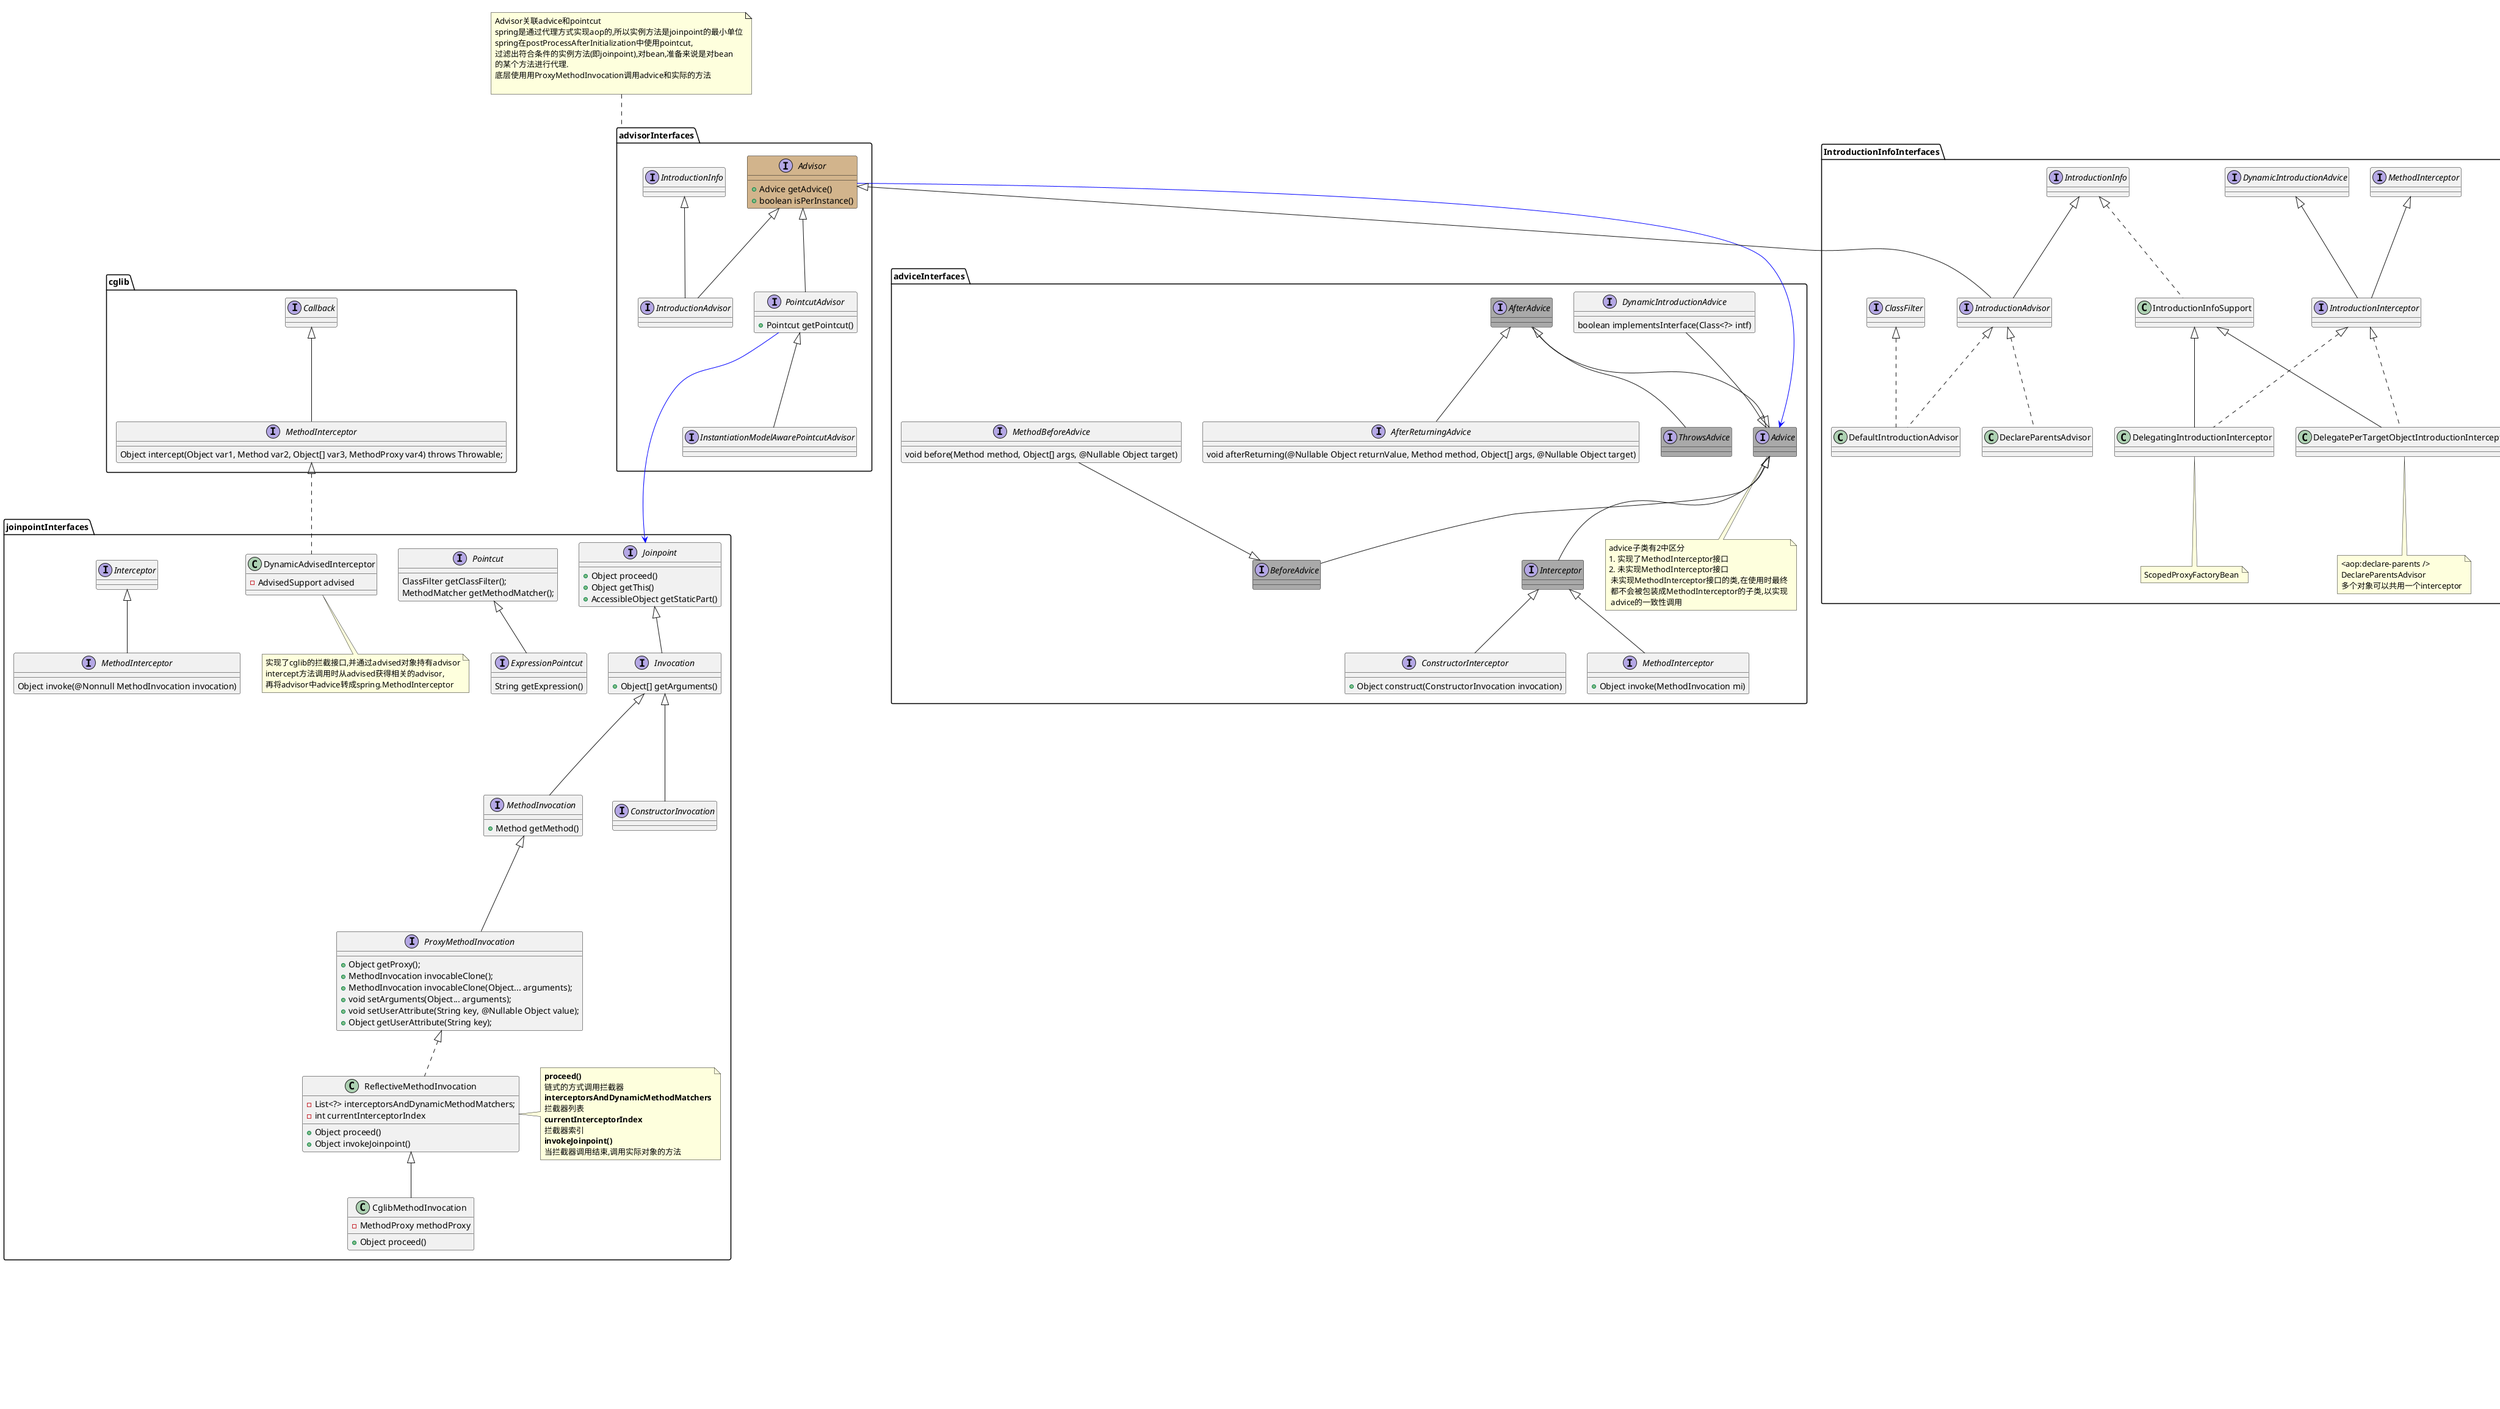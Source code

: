 @startuml
'https://plantuml.com/class-diagram

'DarkGrey 标记接口

namespace cglib {
    interface MethodInterceptor extends Callback {
        Object intercept(Object var1, Method var2, Object[] var3, MethodProxy var4) throws Throwable;
    }
}

interface Ordered {
	int HIGHEST_PRECEDENCE = Integer.MIN_VALUE;
	int LOWEST_PRECEDENCE = Integer.MAX_VALUE;
	+ int getOrder()
}

'joinpoint
namespace joinpointInterfaces {

    interface Joinpoint{
        + Object proceed()
        + Object getThis()
        + AccessibleObject getStaticPart()
    }
    interface Invocation extends Joinpoint{
        + Object[] getArguments()
    }
    interface MethodInvocation extends Invocation{
        + Method getMethod()
    }
    interface ProxyMethodInvocation extends MethodInvocation{
        + Object getProxy();
        + MethodInvocation invocableClone();
        + MethodInvocation invocableClone(Object... arguments);
        + void setArguments(Object... arguments);
        + void setUserAttribute(String key, @Nullable Object value);
        + Object getUserAttribute(String key);
    }



    interface ConstructorInvocation extends Invocation

    interface Pointcut{
        ClassFilter getClassFilter();
        MethodMatcher getMethodMatcher();
    }
    interface ExpressionPointcut extends Pointcut{
        String getExpression()
    }




    class DynamicAdvisedInterceptor implements cglib.MethodInterceptor{
        - AdvisedSupport advised
    }
    note bottom of  DynamicAdvisedInterceptor
    实现了cglib的拦截接口,并通过advised对象持有advisor
    intercept方法调用时从advised获得相关的advisor,
    再将advisor中advice转成spring.MethodInterceptor
    end note


    class ReflectiveMethodInvocation implements ProxyMethodInvocation{
        - List<?> interceptorsAndDynamicMethodMatchers;
        - int currentInterceptorIndex
        + Object proceed()
        + Object invokeJoinpoint()
    }
    note right of ReflectiveMethodInvocation
    **proceed()**
    链式的方式调用拦截器
    **interceptorsAndDynamicMethodMatchers**
    拦截器列表
    **currentInterceptorIndex**
    拦截器索引
    **invokeJoinpoint()**
    当拦截器调用结束,调用实际对象的方法
    end note

    class CglibMethodInvocation extends ReflectiveMethodInvocation{
        - MethodProxy methodProxy
        + Object proceed()
    }

    interface MethodInterceptor extends Interceptor{
        Object invoke(@Nonnull MethodInvocation invocation)
    }
}


'Advice
namespace adviceInterfaces {


    interface Advice #DarkGrey
    note bottom of Advice
    advice子类有2中区分
    #实现了MethodInterceptor接口
    #未实现MethodInterceptor接口
     未实现MethodInterceptor接口的类,在使用时最终
     都不会被包装成MethodInterceptor的子类,以实现
     advice的一致性调用
    end note

    interface AfterAdvice #DarkGrey
    AfterAdvice --|> Advice
    interface DynamicIntroductionAdvice{
        boolean implementsInterface(Class<?> intf)
    }
    DynamicIntroductionAdvice --|> Advice

    interface AfterReturningAdvice extends AfterAdvice{
        void afterReturning(@Nullable Object returnValue, Method method, Object[] args, @Nullable Object target)
    }
    interface ThrowsAdvice #DarkGrey extends AfterAdvice
    interface BeforeAdvice #DarkGrey extends Advice {
    }
    interface MethodBeforeAdvice  {
        void before(Method method, Object[] args, @Nullable Object target)
    }
    MethodBeforeAdvice --|> BeforeAdvice


    'Interceptor
    interface Interceptor #DarkGrey extends Advice
    interface ConstructorInterceptor extends Interceptor{
        + Object construct(ConstructorInvocation invocation)
    }
    interface MethodInterceptor extends Interceptor{
        + Object invoke(MethodInvocation mi)
    }


}





'Advisor
namespace advisorInterfaces {
    interface Advisor #tan {
        + Advice getAdvice()
        + boolean isPerInstance()
    }

    interface PointcutAdvisor extends Advisor{
        + Pointcut getPointcut()
    }

    interface InstantiationModelAwarePointcutAdvisor extends PointcutAdvisor{
    }
    interface IntroductionAdvisor extends Advisor, IntroductionInfo
}
note top of advisorInterfaces
Advisor关联advice和pointcut
spring是通过代理方式实现aop的,所以实例方法是joinpoint的最小单位
spring在postProcessAfterInitialization中使用pointcut,
过滤出符合条件的实例方法(即joinpoint),对bean,准备来说是对bean
的某个方法进行代理.
底层使用用ProxyMethodInvocation调用advice和实际的方法

end note

advisorInterfaces.Advisor -[#blue]--> adviceInterfaces.Advice
advisorInterfaces.PointcutAdvisor -[#blue]--> joinpointInterfaces.Joinpoint



class ProxyProcessorSupport extends ProxyConfig implements  BeanClassLoaderAware, AopInfrastructureBean {
     + int getOrder()
}



'IntroductionInfos
namespace IntroductionInfoInterfaces{
    interface IntroductionInfo

    interface IntroductionAdvisor extends advisorInterfaces.Advisor, IntroductionInfo

    interface IntroductionInterceptor extends MethodInterceptor, DynamicIntroductionAdvice

    class IntroductionInfoSupport implements IntroductionInfo
    class DefaultIntroductionAdvisor implements IntroductionAdvisor, ClassFilter
    class DelegatingIntroductionInterceptor extends IntroductionInfoSupport implements IntroductionInterceptor
    note bottom of DelegatingIntroductionInterceptor
    ScopedProxyFactoryBean
    end note
    class DeclareParentsAdvisor implements IntroductionAdvisor
    class DelegatePerTargetObjectIntroductionInterceptor extends IntroductionInfoSupport implements IntroductionInterceptor
    note bottom of DelegatePerTargetObjectIntroductionInterceptor
    <aop:declare-parents />
    DeclareParentsAdvisor
    多个对象可以共用一个interceptor
    end note
}



' beanPostProcessor
package beanPostProcessor{
    abstract class AbstractAutoProxyCreator #tan extends .ProxyProcessorSupport implements SmartInstantiationAwareBeanPostProcessor{
        - Map<Object, Class<?>> proxyTypes
        - Map<Object, Boolean> advisedBeans
        + Object getEarlyBeanReference(Object bean, String beanName)
        + Object postProcessAfterInitialization(@Nullable Object bean, String beanName)
    }
    note right of AbstractAutoProxyCreator
    从beanFactory查找所有advisor类型的beanDefinition
    使用advisor的pointcut对bean进行匹配,符合则创建代理对象
    **advisedBeans**bean 是否需要被通知的缓存
    key:beanName
    value:是否需要进行代理
    ===
    **advisedBeans**
    key:beanName
    value:被代理类的class对象
    end note

    abstract class AbstractAdvisorAutoProxyCreator  extends AbstractAutoProxyCreator  {

    }


    class AspectJAwareAdvisorAutoProxyCreator extends AbstractAdvisorAutoProxyCreator
    class InfrastructureAdvisorAutoProxyCreator extends AbstractAdvisorAutoProxyCreator
    class AnnotationAwareAspectJAutoProxyCreator extends AspectJAwareAdvisorAutoProxyCreator


}
note top of beanPostProcessor
AopConfigUtils.APC_PRIORITY_LIST 保存了3个类的优先级,以索引顺序作为优先级,越大优先级越高
    APC_PRIORITY_LIST.add(InfrastructureAdvisorAutoProxyCreator.class);
    APC_PRIORITY_LIST.add(AspectJAwareAdvisorAutoProxyCreator.class);
    APC_PRIORITY_LIST.add(AnnotationAwareAspectJAutoProxyCreator.class);
注册时会判断是否已经存在该类型的beanPostProcessor,
如果存在继续判断优先级,如果比原来的高,则修改beanDefinition的beanClass
为当前的beanPostProcessor
end note


' factory
package factory{
    interface Advised #AntiqueWhite extends .TargetClassAware {
    	void setTargetSource(TargetSource targetSource);
    	TargetSource getTargetSource();
    	Advisor[] getAdvisors();
    	void addAdvisor(Advisor advisor)
    	void addAdvice(Advice advice)
    }
    note top of Advised
    AbstractAutoProxyCreator#createProxy
    aop工厂的父类,保存aop代理工厂的配置信息
    advisor,advice,targetSource
    从spring中获取的aop代理对象,都可以转成该接口
    end note

    class AdvisedSupport extends ProxyConfig implements Advised{
        - Map<MethodCacheKey, List<Object>> methodCache
        - List<Advisor> advisors
    }


    interface FactoryBean
    note top
    BeanFactory.FACTORY_BEAN_PREFIX="&"
    所有注册到容器中的 factoryBean 的名字前缀
    前缀+beanName获取factoryBean实例,
    beanName获取factoryBean创建的实例
    end note


    class ProxyCreatorSupport extends AdvisedSupport{
        - AopProxyFactory aopProxyFactory
    }

    ProxyCreatorSupport::aopProxyFactory -----> AopProxyFactory



    class ProxyFactory extends ProxyCreatorSupport {
        + Object getProxy()
        + Object getProxy(@Nullable ClassLoader classLoader)
    }
    note bottom of ProxyFactory
    不依赖Ioc容器方式,创建proxy对象
    end note

    class ScopedProxyFactoryBean extends ProxyConfig implements FactoryBean,AopInfrastructureBean{

    }
    note bottom of ScopedProxyFactoryBean
    <aop:scoped-proxy />
    **ScopedProxyFactoryBean#setBeanFactory**
    使用 ProxyFactory 创建代理对象
    添加DelegatingIntroductionInterceptor作为advisor
    **DelegatingIntroductionInterceptor**
    创建代理对象时会让代理对象实现scopedObject接口
    scopedObject 即Introduction类型接口
    调用invoke方法会判断是否Introduction类型接口
    是则直接调用 scopedObject 接口上的方法,不会拦截该接口
    不是则继续正常的拦截流程
    代理对象中持有的是DefaultScopedObject对象,
    DefaultScopedObject对实际代理对象进行包装


    end note

    class MethodLocatingFactoryBean implements FactoryBean
    note bottom of MethodLocatingFactoryBean
    返回一个方法
    end note

    class ProxyFactoryBean extends ProxyCreatorSupport implements FactoryBean{

    }
    note bottom of ProxyFactoryBean
    Ioc容器创建proxy对象
    end note
    class AspectJProxyFactory extends ProxyCreatorSupport



    interface AopProxyFactory {
        + AopProxy createAopProxy(AdvisedSupport config)
    }
    class DefaultAopProxyFactory implements AopProxyFactory {
    }
    AopProxyFactory::createAopProxy ----> proxy.AopProxy : 委托创建代理对象

}

'proxy
package proxy {


    interface AopProxy{
        + Object getProxy();
        + Object getProxy(@Nullable ClassLoader classLoader);
    }
    note bottom of AopProxy
    CglibAopProxy
    调用AopProxyUtils.completeProxiedInterfaces 找出aop需要的接口
    计算时是根据 AdvisedSupport 的子类,即实际的代理工厂来找的
    SpringProxy、Advised
    ===
    子类调用拦截器都是通过, ReflectiveMethodInvocation
    end note
    class CglibAopProxy implements AopProxy
    class ObjenesisCglibAopProxy extends CglibAopProxy
    class JdkDynamicAopProxy implements AopProxy, InvocationHandler



}

'===========


AbstractAutoProxyCreator::postProcessAfterInitialization -[#blue]--> ProxyFactory : 调用factory创建代理对象
'static
card static {
    class AopContext{
        - ThreadLocal<Object> currentProxy
    }
}



class LazyInitTargetSource extends AbstractBeanFactoryBasedTargetSource
abstract class AbstractPrototypeBasedTargetSource extends AbstractBeanFactoryBasedTargetSource
class PrototypeTargetSource extends AbstractPrototypeBasedTargetSource
class SimpleBeanTargetSource extends AbstractBeanFactoryBasedTargetSource
abstract class AbstractBeanFactoryBasedTargetSource implements TargetSource
abstract class AbstractPoolingTargetSource extends AbstractPrototypeBasedTargetSource implements PoolingConfig
class CommonsPool2TargetSource extends AbstractPoolingTargetSource

interface TargetSource extends TargetClassAware
abstract class AopUtils{
	+ static boolean isAopProxy(@Nullable Object object)
	+ static boolean isJdkDynamicProxy(@Nullable Object object)
	+ static boolean isCglibProxy(@Nullable Object object)
}
interface TargetClassAware {
	+ Class<?> getTargetClass();
}
interface AopInfrastructureBean #DarkGrey
note top
标记接口,所有标记这个接口的类,Spring
不会使用自动代理,即使pointcut匹配
end note


class ScopedObject



interface TransactionalProxy #DarkGrey extends SpringProxy
interface SpringProxy #DarkGrey
note top
所有Spring的AOP代理对象都会实现,标记接口
可以用来检查代理对象是不是生成的
end note

class ProxyConfig{
	- boolean proxyTargetClass = false;
	- boolean optimize = false;
	- boolean opaque = false;
	- boolean exposeProxy = false;
	- boolean frozen = false;
	+ void copyFrom(ProxyConfig other)
}
skinparam GroupInheritance 4



interface AspectInstanceFactory {
     + int getOrder()
}
class SimpleBeanFactoryAwareAspectInstanceFactory implements AspectInstanceFactory








@enduml